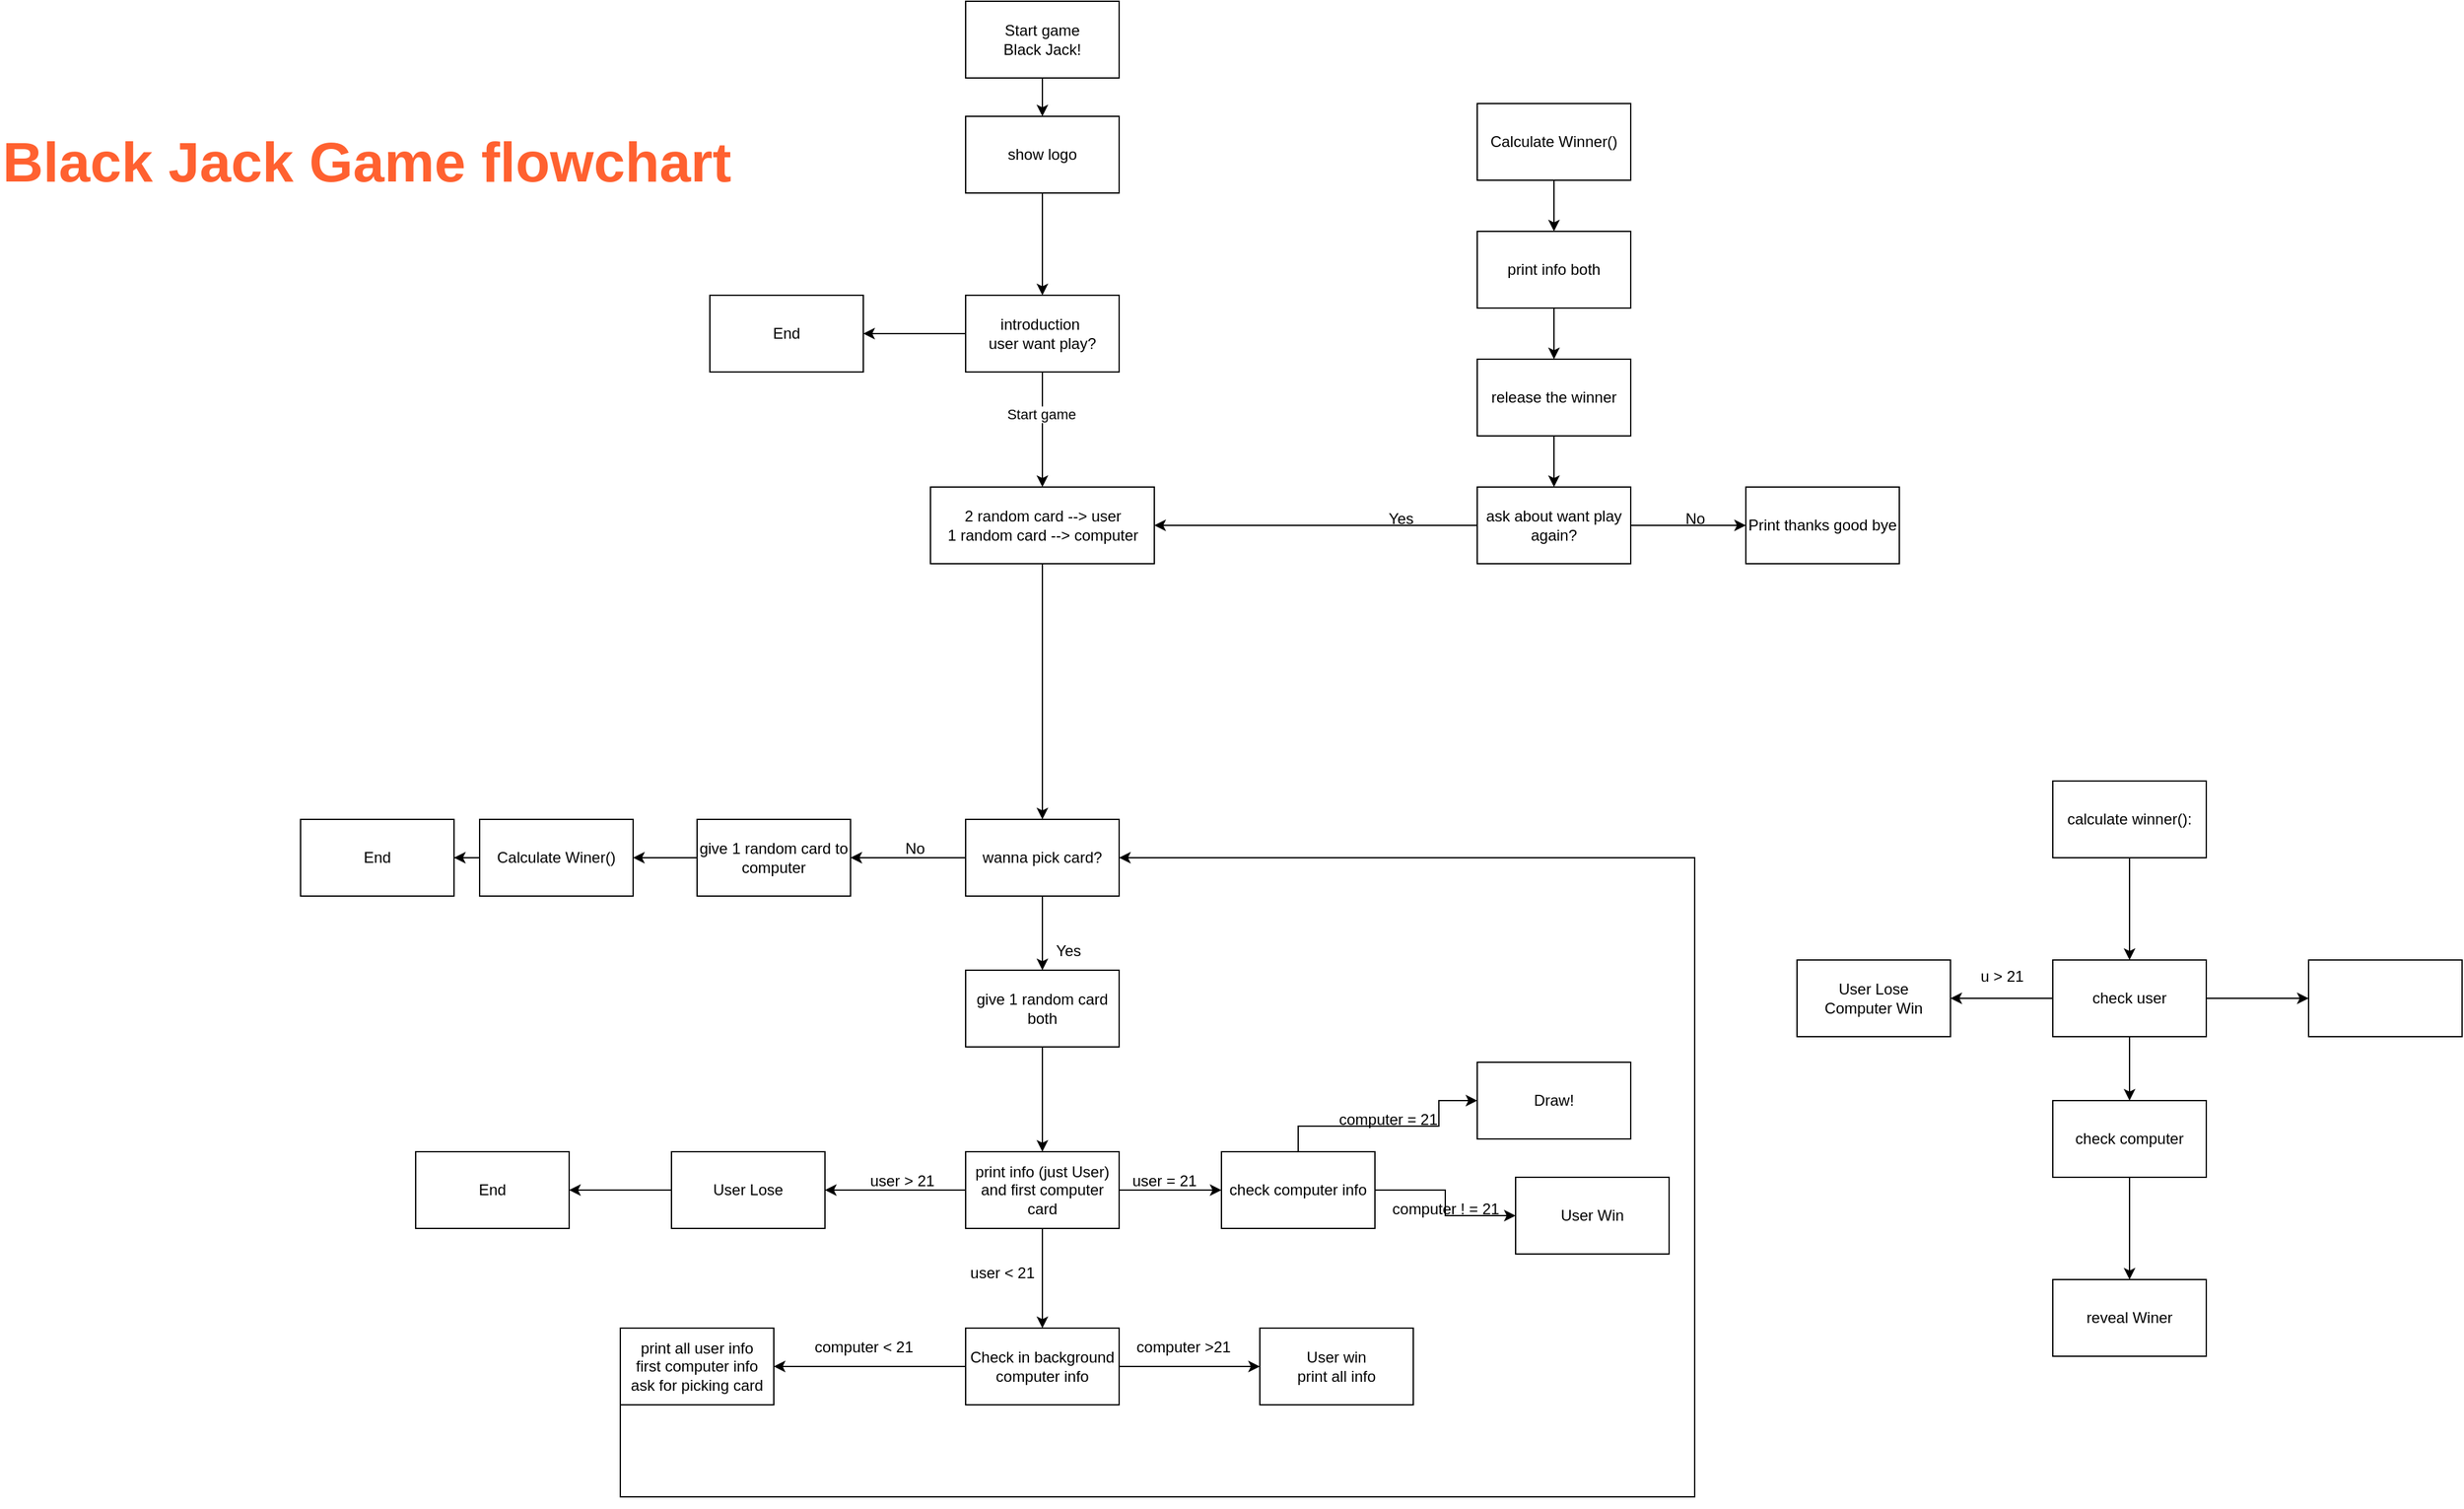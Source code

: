 <mxfile version="25.0.1">
  <diagram name="Page-1" id="lZ8IKWE_7OETiADFwcYm">
    <mxGraphModel dx="2537" dy="1067" grid="1" gridSize="10" guides="1" tooltips="1" connect="1" arrows="1" fold="1" page="1" pageScale="1" pageWidth="850" pageHeight="1100" math="0" shadow="0">
      <root>
        <mxCell id="0" />
        <mxCell id="1" parent="0" />
        <mxCell id="c9aiSARojn3Q_ybmlD1e-5" value="" style="edgeStyle=orthogonalEdgeStyle;rounded=0;orthogonalLoop=1;jettySize=auto;html=1;" edge="1" parent="1" source="c9aiSARojn3Q_ybmlD1e-1" target="c9aiSARojn3Q_ybmlD1e-4">
          <mxGeometry relative="1" as="geometry" />
        </mxCell>
        <mxCell id="c9aiSARojn3Q_ybmlD1e-1" value="Start game&lt;div&gt;Black Jack!&lt;/div&gt;" style="rounded=0;whiteSpace=wrap;html=1;" vertex="1" parent="1">
          <mxGeometry x="370" y="40" width="120" height="60" as="geometry" />
        </mxCell>
        <mxCell id="c9aiSARojn3Q_ybmlD1e-7" value="" style="edgeStyle=orthogonalEdgeStyle;rounded=0;orthogonalLoop=1;jettySize=auto;html=1;" edge="1" parent="1" source="c9aiSARojn3Q_ybmlD1e-4" target="c9aiSARojn3Q_ybmlD1e-6">
          <mxGeometry relative="1" as="geometry" />
        </mxCell>
        <mxCell id="c9aiSARojn3Q_ybmlD1e-4" value="show logo" style="whiteSpace=wrap;html=1;rounded=0;" vertex="1" parent="1">
          <mxGeometry x="370" y="130" width="120" height="60" as="geometry" />
        </mxCell>
        <mxCell id="c9aiSARojn3Q_ybmlD1e-9" value="" style="edgeStyle=orthogonalEdgeStyle;rounded=0;orthogonalLoop=1;jettySize=auto;html=1;" edge="1" parent="1" source="c9aiSARojn3Q_ybmlD1e-6" target="c9aiSARojn3Q_ybmlD1e-8">
          <mxGeometry relative="1" as="geometry" />
        </mxCell>
        <mxCell id="c9aiSARojn3Q_ybmlD1e-11" value="" style="edgeStyle=orthogonalEdgeStyle;rounded=0;orthogonalLoop=1;jettySize=auto;html=1;" edge="1" parent="1" source="c9aiSARojn3Q_ybmlD1e-6" target="c9aiSARojn3Q_ybmlD1e-10">
          <mxGeometry relative="1" as="geometry" />
        </mxCell>
        <mxCell id="c9aiSARojn3Q_ybmlD1e-12" value="Start game" style="edgeLabel;html=1;align=center;verticalAlign=middle;resizable=0;points=[];" vertex="1" connectable="0" parent="c9aiSARojn3Q_ybmlD1e-11">
          <mxGeometry x="-0.283" y="-1" relative="1" as="geometry">
            <mxPoint as="offset" />
          </mxGeometry>
        </mxCell>
        <mxCell id="c9aiSARojn3Q_ybmlD1e-6" value="introduction&amp;nbsp;&lt;div&gt;user want play?&lt;/div&gt;" style="whiteSpace=wrap;html=1;rounded=0;" vertex="1" parent="1">
          <mxGeometry x="370" y="270" width="120" height="60" as="geometry" />
        </mxCell>
        <mxCell id="c9aiSARojn3Q_ybmlD1e-8" value="End" style="whiteSpace=wrap;html=1;rounded=0;" vertex="1" parent="1">
          <mxGeometry x="170" y="270" width="120" height="60" as="geometry" />
        </mxCell>
        <mxCell id="c9aiSARojn3Q_ybmlD1e-14" value="" style="edgeStyle=orthogonalEdgeStyle;rounded=0;orthogonalLoop=1;jettySize=auto;html=1;" edge="1" parent="1" source="c9aiSARojn3Q_ybmlD1e-10" target="c9aiSARojn3Q_ybmlD1e-13">
          <mxGeometry relative="1" as="geometry" />
        </mxCell>
        <mxCell id="c9aiSARojn3Q_ybmlD1e-10" value="2 random card --&amp;gt; user&lt;div&gt;1 random card --&amp;gt; computer&lt;/div&gt;" style="whiteSpace=wrap;html=1;rounded=0;" vertex="1" parent="1">
          <mxGeometry x="342.5" y="420" width="175" height="60" as="geometry" />
        </mxCell>
        <mxCell id="c9aiSARojn3Q_ybmlD1e-47" value="" style="edgeStyle=orthogonalEdgeStyle;rounded=0;orthogonalLoop=1;jettySize=auto;html=1;" edge="1" parent="1" source="c9aiSARojn3Q_ybmlD1e-13" target="c9aiSARojn3Q_ybmlD1e-46">
          <mxGeometry relative="1" as="geometry" />
        </mxCell>
        <mxCell id="c9aiSARojn3Q_ybmlD1e-72" value="" style="edgeStyle=orthogonalEdgeStyle;rounded=0;orthogonalLoop=1;jettySize=auto;html=1;" edge="1" parent="1" source="c9aiSARojn3Q_ybmlD1e-13" target="c9aiSARojn3Q_ybmlD1e-71">
          <mxGeometry relative="1" as="geometry" />
        </mxCell>
        <mxCell id="c9aiSARojn3Q_ybmlD1e-13" value="wanna pick card?" style="whiteSpace=wrap;html=1;rounded=0;" vertex="1" parent="1">
          <mxGeometry x="370" y="680" width="120" height="60" as="geometry" />
        </mxCell>
        <mxCell id="c9aiSARojn3Q_ybmlD1e-19" value="" style="edgeStyle=orthogonalEdgeStyle;rounded=0;orthogonalLoop=1;jettySize=auto;html=1;" edge="1" parent="1" source="c9aiSARojn3Q_ybmlD1e-15" target="c9aiSARojn3Q_ybmlD1e-18">
          <mxGeometry relative="1" as="geometry" />
        </mxCell>
        <mxCell id="c9aiSARojn3Q_ybmlD1e-15" value="Calculate Winer()" style="whiteSpace=wrap;html=1;rounded=0;" vertex="1" parent="1">
          <mxGeometry x="-10" y="680" width="120" height="60" as="geometry" />
        </mxCell>
        <mxCell id="c9aiSARojn3Q_ybmlD1e-17" value="No" style="text;html=1;align=center;verticalAlign=middle;resizable=0;points=[];autosize=1;strokeColor=none;fillColor=none;" vertex="1" parent="1">
          <mxGeometry x="310" y="688" width="40" height="30" as="geometry" />
        </mxCell>
        <mxCell id="c9aiSARojn3Q_ybmlD1e-18" value="End" style="whiteSpace=wrap;html=1;rounded=0;" vertex="1" parent="1">
          <mxGeometry x="-150" y="680" width="120" height="60" as="geometry" />
        </mxCell>
        <mxCell id="c9aiSARojn3Q_ybmlD1e-22" value="" style="edgeStyle=orthogonalEdgeStyle;rounded=0;orthogonalLoop=1;jettySize=auto;html=1;" edge="1" parent="1" source="c9aiSARojn3Q_ybmlD1e-20" target="c9aiSARojn3Q_ybmlD1e-21">
          <mxGeometry relative="1" as="geometry" />
        </mxCell>
        <mxCell id="c9aiSARojn3Q_ybmlD1e-20" value="Calculate Winner()" style="whiteSpace=wrap;html=1;" vertex="1" parent="1">
          <mxGeometry x="770" y="120" width="120" height="60" as="geometry" />
        </mxCell>
        <mxCell id="c9aiSARojn3Q_ybmlD1e-24" value="" style="edgeStyle=orthogonalEdgeStyle;rounded=0;orthogonalLoop=1;jettySize=auto;html=1;" edge="1" parent="1" source="c9aiSARojn3Q_ybmlD1e-21" target="c9aiSARojn3Q_ybmlD1e-23">
          <mxGeometry relative="1" as="geometry" />
        </mxCell>
        <mxCell id="c9aiSARojn3Q_ybmlD1e-21" value="print info both" style="whiteSpace=wrap;html=1;" vertex="1" parent="1">
          <mxGeometry x="770" y="220" width="120" height="60" as="geometry" />
        </mxCell>
        <mxCell id="c9aiSARojn3Q_ybmlD1e-26" value="" style="edgeStyle=orthogonalEdgeStyle;rounded=0;orthogonalLoop=1;jettySize=auto;html=1;" edge="1" parent="1" source="c9aiSARojn3Q_ybmlD1e-23" target="c9aiSARojn3Q_ybmlD1e-25">
          <mxGeometry relative="1" as="geometry" />
        </mxCell>
        <mxCell id="c9aiSARojn3Q_ybmlD1e-23" value="release the winner" style="whiteSpace=wrap;html=1;" vertex="1" parent="1">
          <mxGeometry x="770" y="320" width="120" height="60" as="geometry" />
        </mxCell>
        <mxCell id="c9aiSARojn3Q_ybmlD1e-32" value="" style="edgeStyle=orthogonalEdgeStyle;rounded=0;orthogonalLoop=1;jettySize=auto;html=1;" edge="1" parent="1" source="c9aiSARojn3Q_ybmlD1e-25" target="c9aiSARojn3Q_ybmlD1e-31">
          <mxGeometry relative="1" as="geometry" />
        </mxCell>
        <mxCell id="c9aiSARojn3Q_ybmlD1e-25" value="ask about want play again?" style="whiteSpace=wrap;html=1;" vertex="1" parent="1">
          <mxGeometry x="770" y="420" width="120" height="60" as="geometry" />
        </mxCell>
        <mxCell id="c9aiSARojn3Q_ybmlD1e-30" value="Yes" style="text;html=1;align=center;verticalAlign=middle;resizable=0;points=[];autosize=1;strokeColor=none;fillColor=none;" vertex="1" parent="1">
          <mxGeometry x="690" y="430" width="40" height="30" as="geometry" />
        </mxCell>
        <mxCell id="c9aiSARojn3Q_ybmlD1e-31" value="Print thanks good bye" style="whiteSpace=wrap;html=1;" vertex="1" parent="1">
          <mxGeometry x="980" y="420" width="120" height="60" as="geometry" />
        </mxCell>
        <mxCell id="c9aiSARojn3Q_ybmlD1e-33" value="No" style="text;html=1;align=center;verticalAlign=middle;resizable=0;points=[];autosize=1;strokeColor=none;fillColor=none;" vertex="1" parent="1">
          <mxGeometry x="920" y="430" width="40" height="30" as="geometry" />
        </mxCell>
        <mxCell id="c9aiSARojn3Q_ybmlD1e-38" value="" style="edgeStyle=orthogonalEdgeStyle;rounded=0;orthogonalLoop=1;jettySize=auto;html=1;" edge="1" parent="1" source="c9aiSARojn3Q_ybmlD1e-34" target="c9aiSARojn3Q_ybmlD1e-37">
          <mxGeometry relative="1" as="geometry" />
        </mxCell>
        <mxCell id="c9aiSARojn3Q_ybmlD1e-41" value="" style="edgeStyle=orthogonalEdgeStyle;rounded=0;orthogonalLoop=1;jettySize=auto;html=1;" edge="1" parent="1" source="c9aiSARojn3Q_ybmlD1e-34" target="c9aiSARojn3Q_ybmlD1e-40">
          <mxGeometry relative="1" as="geometry" />
        </mxCell>
        <mxCell id="c9aiSARojn3Q_ybmlD1e-59" value="" style="edgeStyle=orthogonalEdgeStyle;rounded=0;orthogonalLoop=1;jettySize=auto;html=1;" edge="1" parent="1" source="c9aiSARojn3Q_ybmlD1e-34" target="c9aiSARojn3Q_ybmlD1e-58">
          <mxGeometry relative="1" as="geometry" />
        </mxCell>
        <mxCell id="c9aiSARojn3Q_ybmlD1e-34" value="print info (just User)&lt;div&gt;and first computer card&lt;/div&gt;" style="whiteSpace=wrap;html=1;rounded=0;" vertex="1" parent="1">
          <mxGeometry x="370" y="940" width="120" height="60" as="geometry" />
        </mxCell>
        <mxCell id="c9aiSARojn3Q_ybmlD1e-36" value="Yes" style="text;html=1;align=center;verticalAlign=middle;resizable=0;points=[];autosize=1;strokeColor=none;fillColor=none;" vertex="1" parent="1">
          <mxGeometry x="430" y="768" width="40" height="30" as="geometry" />
        </mxCell>
        <mxCell id="c9aiSARojn3Q_ybmlD1e-52" value="" style="edgeStyle=orthogonalEdgeStyle;rounded=0;orthogonalLoop=1;jettySize=auto;html=1;" edge="1" parent="1" source="c9aiSARojn3Q_ybmlD1e-37" target="c9aiSARojn3Q_ybmlD1e-51">
          <mxGeometry relative="1" as="geometry" />
        </mxCell>
        <mxCell id="c9aiSARojn3Q_ybmlD1e-55" value="" style="edgeStyle=orthogonalEdgeStyle;rounded=0;orthogonalLoop=1;jettySize=auto;html=1;" edge="1" parent="1" source="c9aiSARojn3Q_ybmlD1e-37" target="c9aiSARojn3Q_ybmlD1e-54">
          <mxGeometry relative="1" as="geometry" />
        </mxCell>
        <mxCell id="c9aiSARojn3Q_ybmlD1e-37" value="Check in background computer info" style="whiteSpace=wrap;html=1;rounded=0;" vertex="1" parent="1">
          <mxGeometry x="370" y="1078" width="120" height="60" as="geometry" />
        </mxCell>
        <mxCell id="c9aiSARojn3Q_ybmlD1e-50" value="" style="edgeStyle=orthogonalEdgeStyle;rounded=0;orthogonalLoop=1;jettySize=auto;html=1;" edge="1" parent="1" source="c9aiSARojn3Q_ybmlD1e-40" target="c9aiSARojn3Q_ybmlD1e-49">
          <mxGeometry relative="1" as="geometry" />
        </mxCell>
        <mxCell id="c9aiSARojn3Q_ybmlD1e-40" value="User Lose" style="whiteSpace=wrap;html=1;rounded=0;" vertex="1" parent="1">
          <mxGeometry x="140" y="940" width="120" height="60" as="geometry" />
        </mxCell>
        <mxCell id="c9aiSARojn3Q_ybmlD1e-42" value="user &amp;gt; 21" style="text;html=1;align=center;verticalAlign=middle;resizable=0;points=[];autosize=1;strokeColor=none;fillColor=none;" vertex="1" parent="1">
          <mxGeometry x="285" y="948" width="70" height="30" as="geometry" />
        </mxCell>
        <mxCell id="c9aiSARojn3Q_ybmlD1e-48" value="" style="edgeStyle=orthogonalEdgeStyle;rounded=0;orthogonalLoop=1;jettySize=auto;html=1;" edge="1" parent="1" source="c9aiSARojn3Q_ybmlD1e-46" target="c9aiSARojn3Q_ybmlD1e-34">
          <mxGeometry relative="1" as="geometry" />
        </mxCell>
        <mxCell id="c9aiSARojn3Q_ybmlD1e-46" value="give 1 random card both" style="whiteSpace=wrap;html=1;" vertex="1" parent="1">
          <mxGeometry x="370" y="798" width="120" height="60" as="geometry" />
        </mxCell>
        <mxCell id="c9aiSARojn3Q_ybmlD1e-49" value="End" style="whiteSpace=wrap;html=1;rounded=0;" vertex="1" parent="1">
          <mxGeometry x="-60" y="940" width="120" height="60" as="geometry" />
        </mxCell>
        <mxCell id="c9aiSARojn3Q_ybmlD1e-51" value="User win&lt;div&gt;print all info&lt;/div&gt;" style="whiteSpace=wrap;html=1;rounded=0;" vertex="1" parent="1">
          <mxGeometry x="600" y="1078" width="120" height="60" as="geometry" />
        </mxCell>
        <mxCell id="c9aiSARojn3Q_ybmlD1e-53" value="computer &amp;gt;21" style="text;html=1;align=center;verticalAlign=middle;resizable=0;points=[];autosize=1;strokeColor=none;fillColor=none;" vertex="1" parent="1">
          <mxGeometry x="490" y="1078" width="100" height="30" as="geometry" />
        </mxCell>
        <mxCell id="c9aiSARojn3Q_ybmlD1e-68" style="edgeStyle=orthogonalEdgeStyle;rounded=0;orthogonalLoop=1;jettySize=auto;html=1;exitX=1;exitY=0.5;exitDx=0;exitDy=0;" edge="1" parent="1" source="c9aiSARojn3Q_ybmlD1e-54" target="c9aiSARojn3Q_ybmlD1e-13">
          <mxGeometry relative="1" as="geometry">
            <Array as="points">
              <mxPoint x="100" y="1100" />
              <mxPoint x="100" y="1210" />
              <mxPoint x="940" y="1210" />
              <mxPoint x="940" y="710" />
            </Array>
          </mxGeometry>
        </mxCell>
        <mxCell id="c9aiSARojn3Q_ybmlD1e-54" value="print all user info&lt;div&gt;first computer info&lt;/div&gt;&lt;div&gt;ask for picking card&lt;/div&gt;" style="whiteSpace=wrap;html=1;rounded=0;" vertex="1" parent="1">
          <mxGeometry x="100" y="1078" width="120" height="60" as="geometry" />
        </mxCell>
        <mxCell id="c9aiSARojn3Q_ybmlD1e-56" value="user &amp;lt; 21&amp;nbsp;" style="text;html=1;align=center;verticalAlign=middle;resizable=0;points=[];autosize=1;strokeColor=none;fillColor=none;" vertex="1" parent="1">
          <mxGeometry x="360" y="1020" width="80" height="30" as="geometry" />
        </mxCell>
        <mxCell id="c9aiSARojn3Q_ybmlD1e-57" value="computer &amp;lt; 21" style="text;html=1;align=center;verticalAlign=middle;resizable=0;points=[];autosize=1;strokeColor=none;fillColor=none;" vertex="1" parent="1">
          <mxGeometry x="240" y="1078" width="100" height="30" as="geometry" />
        </mxCell>
        <mxCell id="c9aiSARojn3Q_ybmlD1e-62" value="" style="edgeStyle=orthogonalEdgeStyle;rounded=0;orthogonalLoop=1;jettySize=auto;html=1;" edge="1" parent="1" source="c9aiSARojn3Q_ybmlD1e-58" target="c9aiSARojn3Q_ybmlD1e-61">
          <mxGeometry relative="1" as="geometry">
            <Array as="points">
              <mxPoint x="630" y="920" />
              <mxPoint x="740" y="920" />
              <mxPoint x="740" y="900" />
            </Array>
          </mxGeometry>
        </mxCell>
        <mxCell id="c9aiSARojn3Q_ybmlD1e-66" value="" style="edgeStyle=orthogonalEdgeStyle;rounded=0;orthogonalLoop=1;jettySize=auto;html=1;" edge="1" parent="1" source="c9aiSARojn3Q_ybmlD1e-58" target="c9aiSARojn3Q_ybmlD1e-65">
          <mxGeometry relative="1" as="geometry" />
        </mxCell>
        <mxCell id="c9aiSARojn3Q_ybmlD1e-58" value="check computer info" style="whiteSpace=wrap;html=1;rounded=0;" vertex="1" parent="1">
          <mxGeometry x="570" y="940" width="120" height="60" as="geometry" />
        </mxCell>
        <mxCell id="c9aiSARojn3Q_ybmlD1e-60" value="user = 21" style="text;html=1;align=center;verticalAlign=middle;resizable=0;points=[];autosize=1;strokeColor=none;fillColor=none;" vertex="1" parent="1">
          <mxGeometry x="490" y="948" width="70" height="30" as="geometry" />
        </mxCell>
        <mxCell id="c9aiSARojn3Q_ybmlD1e-61" value="Draw!" style="whiteSpace=wrap;html=1;rounded=0;" vertex="1" parent="1">
          <mxGeometry x="770" y="870" width="120" height="60" as="geometry" />
        </mxCell>
        <mxCell id="c9aiSARojn3Q_ybmlD1e-63" value="computer = 21" style="text;html=1;align=center;verticalAlign=middle;resizable=0;points=[];autosize=1;strokeColor=none;fillColor=none;" vertex="1" parent="1">
          <mxGeometry x="650" y="900" width="100" height="30" as="geometry" />
        </mxCell>
        <mxCell id="c9aiSARojn3Q_ybmlD1e-65" value="User Win" style="whiteSpace=wrap;html=1;rounded=0;" vertex="1" parent="1">
          <mxGeometry x="800" y="960" width="120" height="60" as="geometry" />
        </mxCell>
        <mxCell id="c9aiSARojn3Q_ybmlD1e-67" value="computer ! = 21" style="text;html=1;align=center;verticalAlign=middle;resizable=0;points=[];autosize=1;strokeColor=none;fillColor=none;" vertex="1" parent="1">
          <mxGeometry x="690" y="970" width="110" height="30" as="geometry" />
        </mxCell>
        <mxCell id="c9aiSARojn3Q_ybmlD1e-69" value="" style="endArrow=classic;html=1;rounded=0;" edge="1" parent="1" source="c9aiSARojn3Q_ybmlD1e-25" target="c9aiSARojn3Q_ybmlD1e-10">
          <mxGeometry width="50" height="50" relative="1" as="geometry">
            <mxPoint x="530" y="370" as="sourcePoint" />
            <mxPoint x="580" y="320" as="targetPoint" />
          </mxGeometry>
        </mxCell>
        <mxCell id="c9aiSARojn3Q_ybmlD1e-73" value="" style="edgeStyle=orthogonalEdgeStyle;rounded=0;orthogonalLoop=1;jettySize=auto;html=1;" edge="1" parent="1" source="c9aiSARojn3Q_ybmlD1e-71" target="c9aiSARojn3Q_ybmlD1e-15">
          <mxGeometry relative="1" as="geometry" />
        </mxCell>
        <mxCell id="c9aiSARojn3Q_ybmlD1e-71" value="give 1 random card to computer" style="whiteSpace=wrap;html=1;" vertex="1" parent="1">
          <mxGeometry x="160" y="680" width="120" height="60" as="geometry" />
        </mxCell>
        <mxCell id="c9aiSARojn3Q_ybmlD1e-74" value="&lt;b&gt;&lt;font color=&quot;#ff6130&quot; style=&quot;font-size: 44px;&quot;&gt;Black Jack Game flowchart&lt;/font&gt;&lt;/b&gt;&lt;div&gt;&lt;b&gt;&lt;font style=&quot;font-size: 24px;&quot;&gt;&lt;br&gt;&lt;/font&gt;&lt;/b&gt;&lt;/div&gt;" style="text;html=1;align=left;verticalAlign=middle;resizable=0;points=[];autosize=1;strokeColor=none;fillColor=none;" vertex="1" parent="1">
          <mxGeometry x="-385" y="130" width="590" height="100" as="geometry" />
        </mxCell>
        <mxCell id="c9aiSARojn3Q_ybmlD1e-77" value="" style="edgeStyle=orthogonalEdgeStyle;rounded=0;orthogonalLoop=1;jettySize=auto;html=1;" edge="1" parent="1" source="c9aiSARojn3Q_ybmlD1e-75" target="c9aiSARojn3Q_ybmlD1e-76">
          <mxGeometry relative="1" as="geometry" />
        </mxCell>
        <mxCell id="c9aiSARojn3Q_ybmlD1e-75" value="calculate winner():" style="whiteSpace=wrap;html=1;" vertex="1" parent="1">
          <mxGeometry x="1220" y="650" width="120" height="60" as="geometry" />
        </mxCell>
        <mxCell id="c9aiSARojn3Q_ybmlD1e-79" value="" style="edgeStyle=orthogonalEdgeStyle;rounded=0;orthogonalLoop=1;jettySize=auto;html=1;" edge="1" parent="1" source="c9aiSARojn3Q_ybmlD1e-76" target="c9aiSARojn3Q_ybmlD1e-78">
          <mxGeometry relative="1" as="geometry" />
        </mxCell>
        <mxCell id="c9aiSARojn3Q_ybmlD1e-85" value="" style="edgeStyle=orthogonalEdgeStyle;rounded=0;orthogonalLoop=1;jettySize=auto;html=1;" edge="1" parent="1" source="c9aiSARojn3Q_ybmlD1e-76" target="c9aiSARojn3Q_ybmlD1e-84">
          <mxGeometry relative="1" as="geometry" />
        </mxCell>
        <mxCell id="c9aiSARojn3Q_ybmlD1e-88" value="" style="edgeStyle=orthogonalEdgeStyle;rounded=0;orthogonalLoop=1;jettySize=auto;html=1;" edge="1" parent="1" source="c9aiSARojn3Q_ybmlD1e-76" target="c9aiSARojn3Q_ybmlD1e-87">
          <mxGeometry relative="1" as="geometry" />
        </mxCell>
        <mxCell id="c9aiSARojn3Q_ybmlD1e-76" value="check user" style="whiteSpace=wrap;html=1;" vertex="1" parent="1">
          <mxGeometry x="1220" y="790" width="120" height="60" as="geometry" />
        </mxCell>
        <mxCell id="c9aiSARojn3Q_ybmlD1e-83" value="" style="edgeStyle=orthogonalEdgeStyle;rounded=0;orthogonalLoop=1;jettySize=auto;html=1;" edge="1" parent="1" source="c9aiSARojn3Q_ybmlD1e-78" target="c9aiSARojn3Q_ybmlD1e-82">
          <mxGeometry relative="1" as="geometry" />
        </mxCell>
        <mxCell id="c9aiSARojn3Q_ybmlD1e-78" value="check computer" style="whiteSpace=wrap;html=1;" vertex="1" parent="1">
          <mxGeometry x="1220" y="900" width="120" height="60" as="geometry" />
        </mxCell>
        <mxCell id="c9aiSARojn3Q_ybmlD1e-82" value="reveal Winer" style="whiteSpace=wrap;html=1;" vertex="1" parent="1">
          <mxGeometry x="1220" y="1040" width="120" height="60" as="geometry" />
        </mxCell>
        <mxCell id="c9aiSARojn3Q_ybmlD1e-84" value="User Lose&lt;br&gt;Computer Win" style="whiteSpace=wrap;html=1;" vertex="1" parent="1">
          <mxGeometry x="1020" y="790" width="120" height="60" as="geometry" />
        </mxCell>
        <mxCell id="c9aiSARojn3Q_ybmlD1e-86" value="u &amp;gt; 21" style="text;html=1;align=center;verticalAlign=middle;resizable=0;points=[];autosize=1;strokeColor=none;fillColor=none;" vertex="1" parent="1">
          <mxGeometry x="1150" y="788" width="60" height="30" as="geometry" />
        </mxCell>
        <mxCell id="c9aiSARojn3Q_ybmlD1e-87" value="" style="whiteSpace=wrap;html=1;" vertex="1" parent="1">
          <mxGeometry x="1420" y="790" width="120" height="60" as="geometry" />
        </mxCell>
      </root>
    </mxGraphModel>
  </diagram>
</mxfile>
